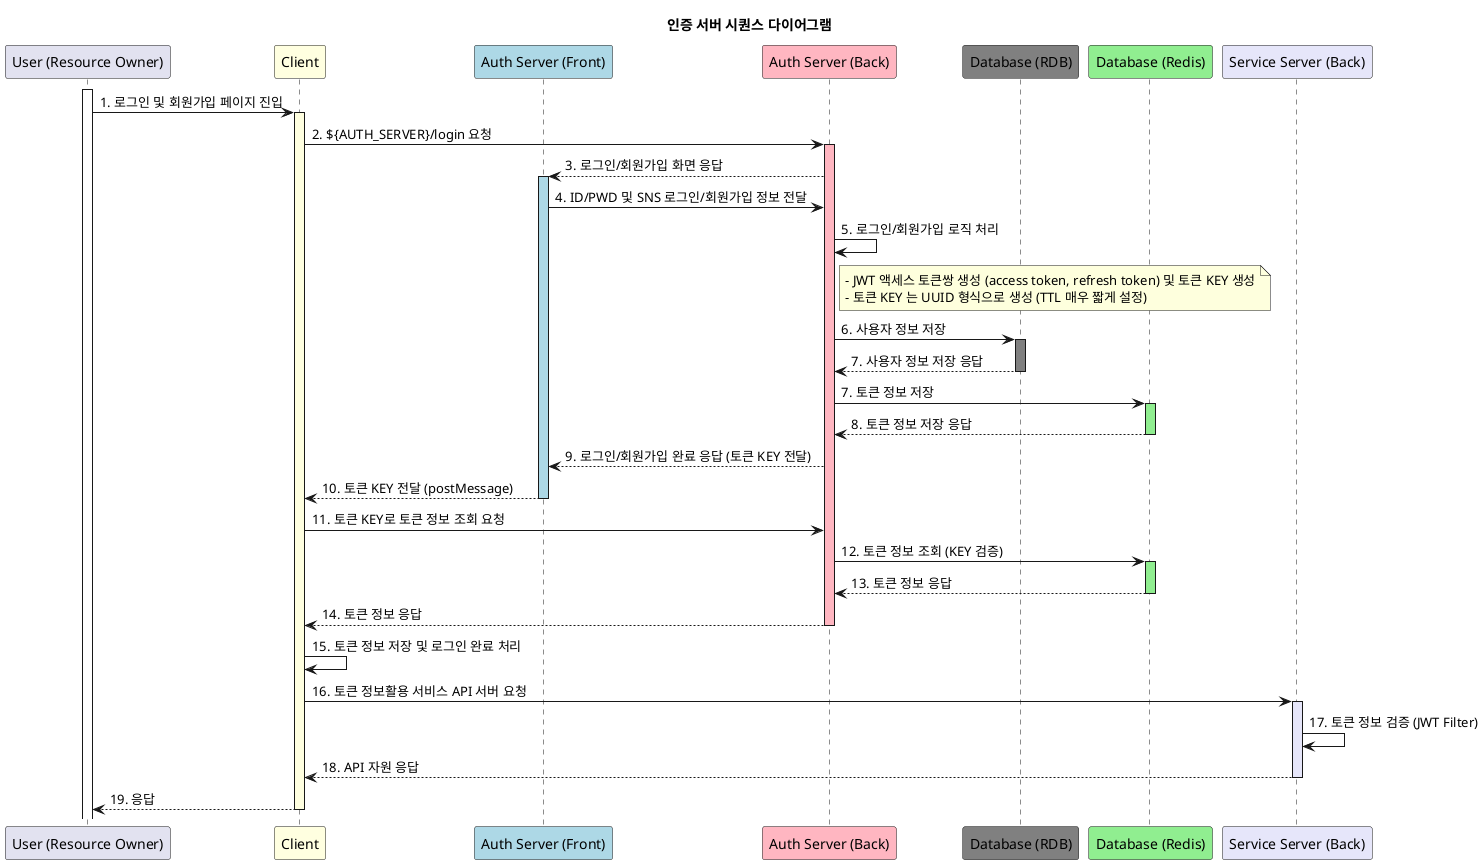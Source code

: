 @startuml
title 인증 서버 시퀀스 다이어그램

'---------------------------------------------------
' 객체 정의
'---------------------------------------------------
participant "User (Resource Owner)"     as USER
participant "Client"                    as CLIENT  #lightyellow
participant "Auth Server (Front)"       as SERVERF #lightblue
participant "Auth Server (Back)"        as SERVERB #lightpink
participant "Database (RDB)"            as DB      #gray
participant "Database (Redis)"          as REDIS   #lightgreen
participant "Service Server (Back)"     as SERVERS #lavender

'---------------------------------------------------
' OAuth 2.0 Authorization Flow
'---------------------------------------------------
ACTIVATE USER
USER -> CLIENT : 1. 로그인 및 회원가입 페이지 진입

'group Automated by Spring Security OAuth Client
  ACTIVATE CLIENT #lightyellow
  CLIENT -> SERVERB : 2. ${AUTH_SERVER}/login 요청

  ACTIVATE SERVERB #lightpink
  SERVERB --> SERVERF : 3. 로그인/회원가입 화면 응답
  ACTIVATE SERVERF #lightblue
  SERVERF -> SERVERB : 4. ID/PWD 및 SNS 로그인/회원가입 정보 전달

  SERVERB -> SERVERB : 5. 로그인/회원가입 로직 처리
  note right of SERVERB
    - JWT 액세스 토큰쌍 생성 (access token, refresh token) 및 토큰 KEY 생성
    - 토큰 KEY 는 UUID 형식으로 생성 (TTL 매우 짧게 설정)
  end note
  SERVERB -> DB : 6. 사용자 정보 저장
  ACTIVATE DB #gray
  DB --> SERVERB : 7. 사용자 정보 저장 응답
  DEACTIVATE DB

  SERVERB -> REDIS : 7. 토큰 정보 저장
  ACTIVATE REDIS #lightgreen
  REDIS --> SERVERB : 8. 토큰 정보 저장 응답
  DEACTIVATE REDIS

  SERVERB --> SERVERF : 9. 로그인/회원가입 완료 응답 (토큰 KEY 전달)

  SERVERF --> CLIENT : 10. 토큰 KEY 전달 (postMessage)
  DEACTIVATE SERVERF

  CLIENT -> SERVERB : 11. 토큰 KEY로 토큰 정보 조회 요청
  SERVERB -> REDIS : 12. 토큰 정보 조회 (KEY 검증)
  ACTIVATE REDIS #lightgreen
  REDIS --> SERVERB : 13. 토큰 정보 응답
  DEACTIVATE REDIS

  SERVERB --> CLIENT : 14. 토큰 정보 응답
  DEACTIVATE SERVERB
  CLIENT -> CLIENT : 15. 토큰 정보 저장 및 로그인 완료 처리
  CLIENT -> SERVERS : 16. 토큰 정보활용 서비스 API 서버 요청
  ACTIVATE SERVERS #lavender
  SERVERS -> SERVERS : 17. 토큰 정보 검증 (JWT Filter)
  SERVERS --> CLIENT : 18. API 자원 응답
  DEACTIVATE SERVERS
  CLIENT --> USER : 19. 응답
  DEACTIVATE CLIENT

@enduml